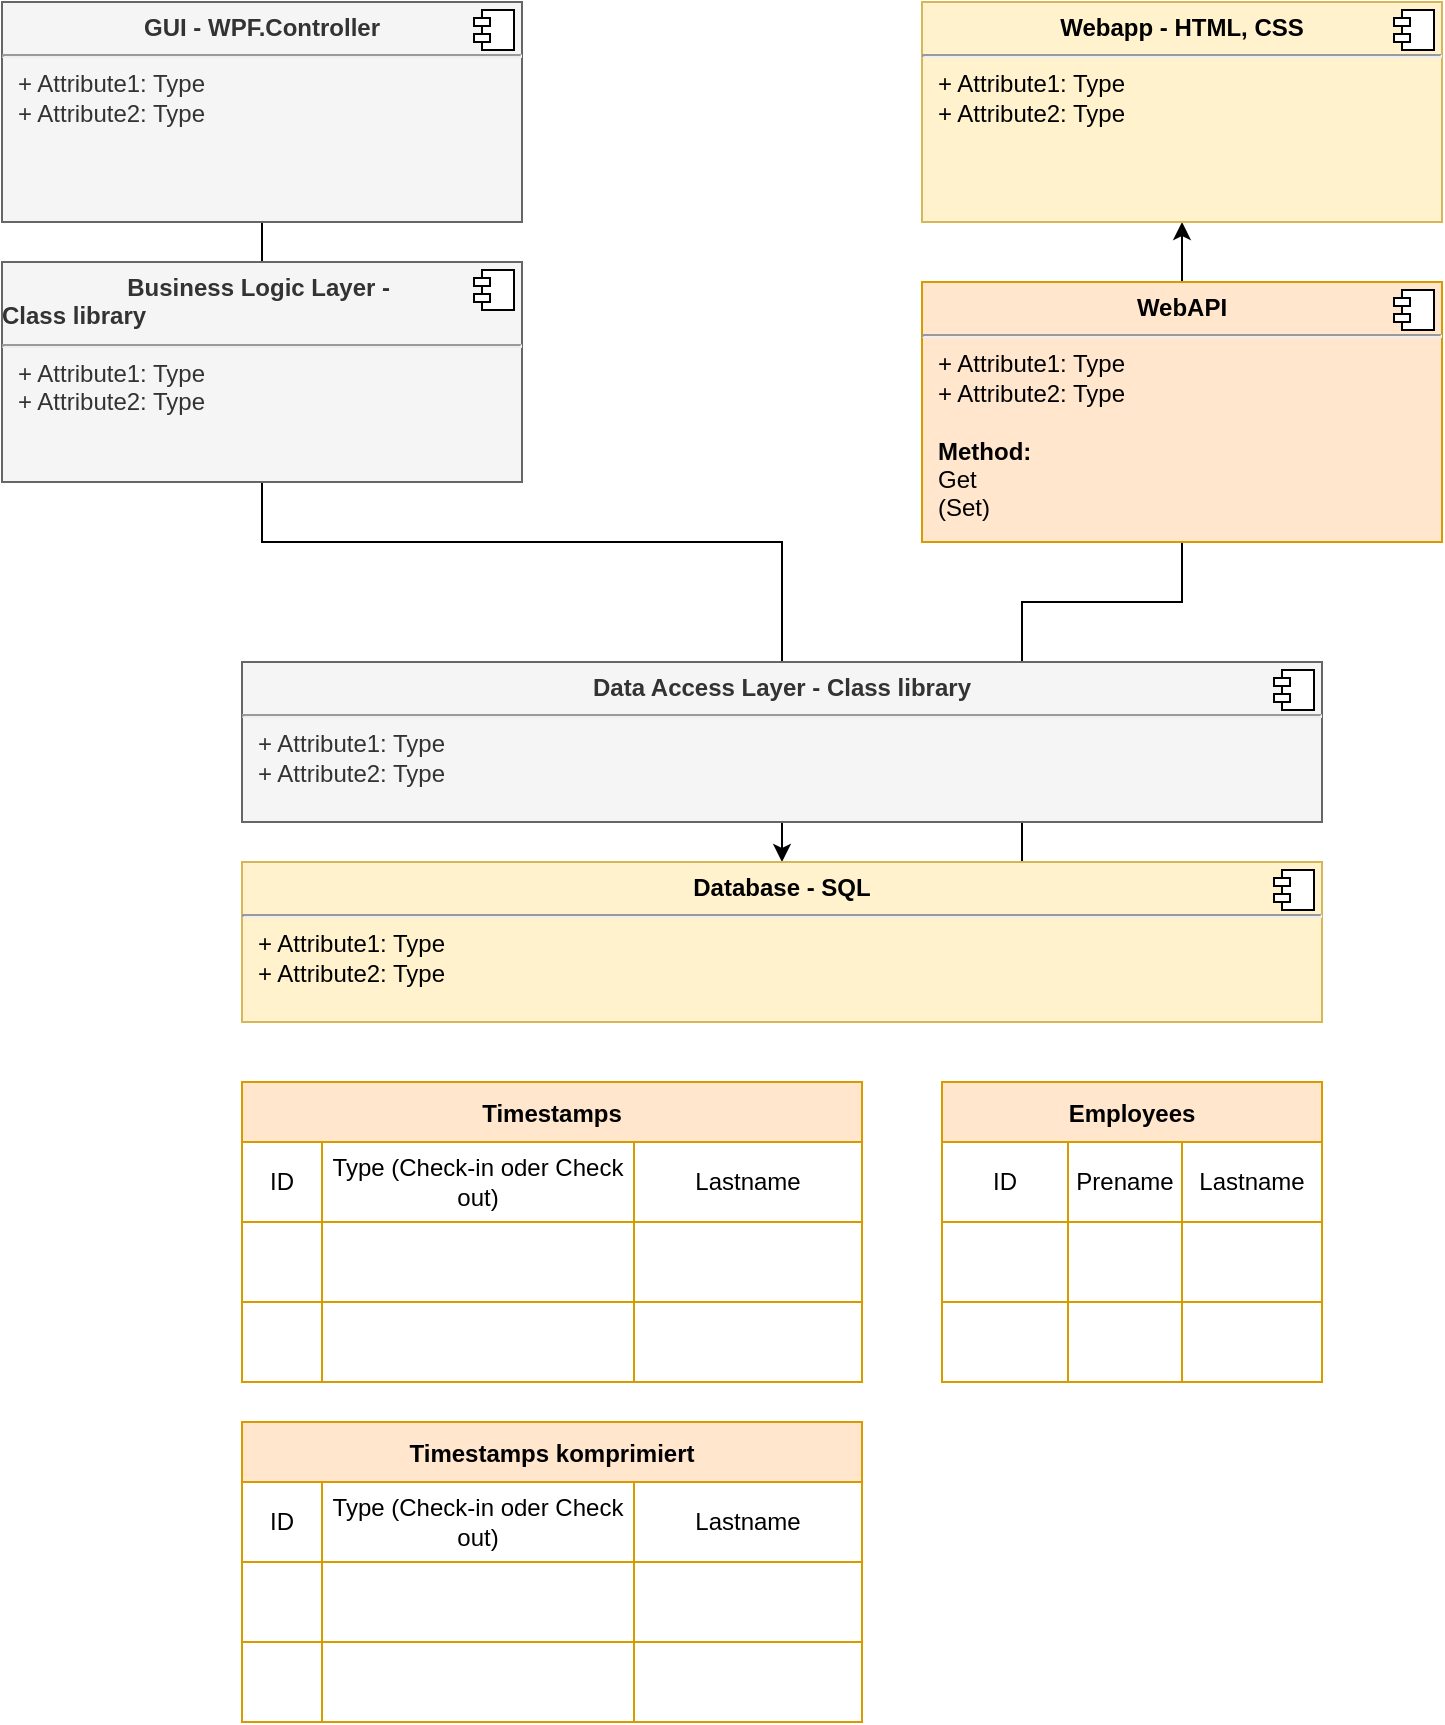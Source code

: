 <mxfile version="15.9.1" type="device"><diagram id="C5RBs43oDa-KdzZeNtuy" name="Page-1"><mxGraphModel dx="2031" dy="2258" grid="1" gridSize="10" guides="1" tooltips="1" connect="1" arrows="1" fold="1" page="1" pageScale="1" pageWidth="827" pageHeight="1169" math="0" shadow="0"><root><mxCell id="WIyWlLk6GJQsqaUBKTNV-0"/><mxCell id="WIyWlLk6GJQsqaUBKTNV-1" parent="WIyWlLk6GJQsqaUBKTNV-0"/><mxCell id="Pabs1PZnzHT7DMYBCs0p-17" style="edgeStyle=orthogonalEdgeStyle;rounded=0;orthogonalLoop=1;jettySize=auto;html=1;entryX=0.5;entryY=0;entryDx=0;entryDy=0;" edge="1" parent="WIyWlLk6GJQsqaUBKTNV-1" source="Pabs1PZnzHT7DMYBCs0p-2" target="Pabs1PZnzHT7DMYBCs0p-8"><mxGeometry relative="1" as="geometry"/></mxCell><mxCell id="Pabs1PZnzHT7DMYBCs0p-2" value="&lt;p style=&quot;margin: 0px ; margin-top: 6px ; text-align: center&quot;&gt;&lt;b&gt;GUI - WPF.Controller&lt;/b&gt;&lt;/p&gt;&lt;hr&gt;&lt;p style=&quot;margin: 0px ; margin-left: 8px&quot;&gt;+ Attribute1: Type&lt;br&gt;+ Attribute2: Type&lt;/p&gt;" style="align=left;overflow=fill;html=1;dropTarget=0;fillColor=#f5f5f5;fontColor=#333333;strokeColor=#666666;" vertex="1" parent="WIyWlLk6GJQsqaUBKTNV-1"><mxGeometry x="30" y="-1140" width="260" height="110" as="geometry"/></mxCell><mxCell id="Pabs1PZnzHT7DMYBCs0p-3" value="" style="shape=component;jettyWidth=8;jettyHeight=4;" vertex="1" parent="Pabs1PZnzHT7DMYBCs0p-2"><mxGeometry x="1" width="20" height="20" relative="1" as="geometry"><mxPoint x="-24" y="4" as="offset"/></mxGeometry></mxCell><mxCell id="Pabs1PZnzHT7DMYBCs0p-6" value="&lt;p style=&quot;margin: 0px ; margin-top: 6px ; text-align: center&quot;&gt;&lt;b&gt;Business Logic Layer -&amp;nbsp;&lt;/b&gt;&lt;/p&gt;&lt;b style=&quot;text-align: center&quot;&gt;Class library&lt;/b&gt;&lt;hr&gt;&lt;p style=&quot;margin: 0px ; margin-left: 8px&quot;&gt;+ Attribute1: Type&lt;br&gt;+ Attribute2: Type&lt;/p&gt;" style="align=left;overflow=fill;html=1;dropTarget=0;fillColor=#f5f5f5;fontColor=#333333;strokeColor=#666666;" vertex="1" parent="WIyWlLk6GJQsqaUBKTNV-1"><mxGeometry x="30" y="-1010" width="260" height="110" as="geometry"/></mxCell><mxCell id="Pabs1PZnzHT7DMYBCs0p-7" value="" style="shape=component;jettyWidth=8;jettyHeight=4;" vertex="1" parent="Pabs1PZnzHT7DMYBCs0p-6"><mxGeometry x="1" width="20" height="20" relative="1" as="geometry"><mxPoint x="-24" y="4" as="offset"/></mxGeometry></mxCell><mxCell id="Pabs1PZnzHT7DMYBCs0p-20" style="edgeStyle=orthogonalEdgeStyle;rounded=0;orthogonalLoop=1;jettySize=auto;html=1;entryX=0.5;entryY=1;entryDx=0;entryDy=0;" edge="1" parent="WIyWlLk6GJQsqaUBKTNV-1" source="Pabs1PZnzHT7DMYBCs0p-8" target="Pabs1PZnzHT7DMYBCs0p-11"><mxGeometry relative="1" as="geometry"><Array as="points"><mxPoint x="540" y="-840"/><mxPoint x="620" y="-840"/></Array></mxGeometry></mxCell><mxCell id="Pabs1PZnzHT7DMYBCs0p-8" value="&lt;p style=&quot;margin: 0px ; margin-top: 6px ; text-align: center&quot;&gt;&lt;b&gt;Database - SQL&lt;/b&gt;&lt;/p&gt;&lt;hr&gt;&lt;p style=&quot;margin: 0px ; margin-left: 8px&quot;&gt;+ Attribute1: Type&lt;br&gt;+ Attribute2: Type&lt;/p&gt;" style="align=left;overflow=fill;html=1;dropTarget=0;fillColor=#fff2cc;strokeColor=#d6b656;" vertex="1" parent="WIyWlLk6GJQsqaUBKTNV-1"><mxGeometry x="150" y="-710" width="540" height="80" as="geometry"/></mxCell><mxCell id="Pabs1PZnzHT7DMYBCs0p-9" value="" style="shape=component;jettyWidth=8;jettyHeight=4;" vertex="1" parent="Pabs1PZnzHT7DMYBCs0p-8"><mxGeometry x="1" width="20" height="20" relative="1" as="geometry"><mxPoint x="-24" y="4" as="offset"/></mxGeometry></mxCell><mxCell id="Pabs1PZnzHT7DMYBCs0p-11" value="&lt;p style=&quot;margin: 0px ; margin-top: 6px ; text-align: center&quot;&gt;&lt;b&gt;Webapp - HTML, CSS&lt;/b&gt;&lt;/p&gt;&lt;hr&gt;&lt;p style=&quot;margin: 0px ; margin-left: 8px&quot;&gt;+ Attribute1: Type&lt;br&gt;+ Attribute2: Type&lt;/p&gt;" style="align=left;overflow=fill;html=1;dropTarget=0;fillColor=#fff2cc;strokeColor=#d6b656;" vertex="1" parent="WIyWlLk6GJQsqaUBKTNV-1"><mxGeometry x="490" y="-1140" width="260" height="110" as="geometry"/></mxCell><mxCell id="Pabs1PZnzHT7DMYBCs0p-12" value="" style="shape=component;jettyWidth=8;jettyHeight=4;" vertex="1" parent="Pabs1PZnzHT7DMYBCs0p-11"><mxGeometry x="1" width="20" height="20" relative="1" as="geometry"><mxPoint x="-24" y="4" as="offset"/></mxGeometry></mxCell><mxCell id="Pabs1PZnzHT7DMYBCs0p-13" value="&lt;p style=&quot;margin: 0px ; margin-top: 6px ; text-align: center&quot;&gt;&lt;b&gt;WebAPI&lt;/b&gt;&lt;/p&gt;&lt;hr&gt;&lt;p style=&quot;margin: 0px ; margin-left: 8px&quot;&gt;+ Attribute1: Type&lt;br&gt;+ Attribute2: Type&lt;/p&gt;&lt;p style=&quot;margin: 0px ; margin-left: 8px&quot;&gt;&lt;br&gt;&lt;/p&gt;&lt;p style=&quot;margin: 0px ; margin-left: 8px&quot;&gt;&lt;b&gt;Method:&lt;/b&gt;&lt;/p&gt;&lt;p style=&quot;margin: 0px ; margin-left: 8px&quot;&gt;Get&lt;/p&gt;&lt;p style=&quot;margin: 0px ; margin-left: 8px&quot;&gt;(Set)&lt;/p&gt;" style="align=left;overflow=fill;html=1;dropTarget=0;fillColor=#ffe6cc;strokeColor=#d79b00;" vertex="1" parent="WIyWlLk6GJQsqaUBKTNV-1"><mxGeometry x="490" y="-1000" width="260" height="130" as="geometry"/></mxCell><mxCell id="Pabs1PZnzHT7DMYBCs0p-14" value="" style="shape=component;jettyWidth=8;jettyHeight=4;" vertex="1" parent="Pabs1PZnzHT7DMYBCs0p-13"><mxGeometry x="1" width="20" height="20" relative="1" as="geometry"><mxPoint x="-24" y="4" as="offset"/></mxGeometry></mxCell><mxCell id="Pabs1PZnzHT7DMYBCs0p-34" value="Employees" style="shape=table;startSize=30;container=1;collapsible=0;childLayout=tableLayout;fontStyle=1;align=center;pointerEvents=1;fillColor=#ffe6cc;strokeColor=#d79b00;" vertex="1" parent="WIyWlLk6GJQsqaUBKTNV-1"><mxGeometry x="500" y="-600" width="190" height="150" as="geometry"/></mxCell><mxCell id="Pabs1PZnzHT7DMYBCs0p-35" value="" style="shape=partialRectangle;html=1;whiteSpace=wrap;collapsible=0;dropTarget=0;pointerEvents=0;fillColor=none;top=0;left=0;bottom=0;right=0;points=[[0,0.5],[1,0.5]];portConstraint=eastwest;" vertex="1" parent="Pabs1PZnzHT7DMYBCs0p-34"><mxGeometry y="30" width="190" height="40" as="geometry"/></mxCell><mxCell id="Pabs1PZnzHT7DMYBCs0p-36" value="ID" style="shape=partialRectangle;html=1;whiteSpace=wrap;connectable=0;fillColor=none;top=0;left=0;bottom=0;right=0;overflow=hidden;pointerEvents=1;" vertex="1" parent="Pabs1PZnzHT7DMYBCs0p-35"><mxGeometry width="63" height="40" as="geometry"><mxRectangle width="63" height="40" as="alternateBounds"/></mxGeometry></mxCell><mxCell id="Pabs1PZnzHT7DMYBCs0p-37" value="Prename" style="shape=partialRectangle;html=1;whiteSpace=wrap;connectable=0;fillColor=none;top=0;left=0;bottom=0;right=0;overflow=hidden;pointerEvents=1;" vertex="1" parent="Pabs1PZnzHT7DMYBCs0p-35"><mxGeometry x="63" width="57" height="40" as="geometry"><mxRectangle width="57" height="40" as="alternateBounds"/></mxGeometry></mxCell><mxCell id="Pabs1PZnzHT7DMYBCs0p-38" value="Lastname" style="shape=partialRectangle;html=1;whiteSpace=wrap;connectable=0;fillColor=none;top=0;left=0;bottom=0;right=0;overflow=hidden;pointerEvents=1;" vertex="1" parent="Pabs1PZnzHT7DMYBCs0p-35"><mxGeometry x="120" width="70" height="40" as="geometry"><mxRectangle width="70" height="40" as="alternateBounds"/></mxGeometry></mxCell><mxCell id="Pabs1PZnzHT7DMYBCs0p-39" value="" style="shape=partialRectangle;html=1;whiteSpace=wrap;collapsible=0;dropTarget=0;pointerEvents=0;fillColor=none;top=0;left=0;bottom=0;right=0;points=[[0,0.5],[1,0.5]];portConstraint=eastwest;" vertex="1" parent="Pabs1PZnzHT7DMYBCs0p-34"><mxGeometry y="70" width="190" height="40" as="geometry"/></mxCell><mxCell id="Pabs1PZnzHT7DMYBCs0p-40" value="" style="shape=partialRectangle;html=1;whiteSpace=wrap;connectable=0;fillColor=none;top=0;left=0;bottom=0;right=0;overflow=hidden;pointerEvents=1;" vertex="1" parent="Pabs1PZnzHT7DMYBCs0p-39"><mxGeometry width="63" height="40" as="geometry"><mxRectangle width="63" height="40" as="alternateBounds"/></mxGeometry></mxCell><mxCell id="Pabs1PZnzHT7DMYBCs0p-41" value="" style="shape=partialRectangle;html=1;whiteSpace=wrap;connectable=0;fillColor=none;top=0;left=0;bottom=0;right=0;overflow=hidden;pointerEvents=1;" vertex="1" parent="Pabs1PZnzHT7DMYBCs0p-39"><mxGeometry x="63" width="57" height="40" as="geometry"><mxRectangle width="57" height="40" as="alternateBounds"/></mxGeometry></mxCell><mxCell id="Pabs1PZnzHT7DMYBCs0p-42" value="" style="shape=partialRectangle;html=1;whiteSpace=wrap;connectable=0;fillColor=none;top=0;left=0;bottom=0;right=0;overflow=hidden;pointerEvents=1;" vertex="1" parent="Pabs1PZnzHT7DMYBCs0p-39"><mxGeometry x="120" width="70" height="40" as="geometry"><mxRectangle width="70" height="40" as="alternateBounds"/></mxGeometry></mxCell><mxCell id="Pabs1PZnzHT7DMYBCs0p-43" value="" style="shape=partialRectangle;html=1;whiteSpace=wrap;collapsible=0;dropTarget=0;pointerEvents=0;fillColor=none;top=0;left=0;bottom=0;right=0;points=[[0,0.5],[1,0.5]];portConstraint=eastwest;" vertex="1" parent="Pabs1PZnzHT7DMYBCs0p-34"><mxGeometry y="110" width="190" height="40" as="geometry"/></mxCell><mxCell id="Pabs1PZnzHT7DMYBCs0p-44" value="" style="shape=partialRectangle;html=1;whiteSpace=wrap;connectable=0;fillColor=none;top=0;left=0;bottom=0;right=0;overflow=hidden;pointerEvents=1;" vertex="1" parent="Pabs1PZnzHT7DMYBCs0p-43"><mxGeometry width="63" height="40" as="geometry"><mxRectangle width="63" height="40" as="alternateBounds"/></mxGeometry></mxCell><mxCell id="Pabs1PZnzHT7DMYBCs0p-45" value="" style="shape=partialRectangle;html=1;whiteSpace=wrap;connectable=0;fillColor=none;top=0;left=0;bottom=0;right=0;overflow=hidden;pointerEvents=1;" vertex="1" parent="Pabs1PZnzHT7DMYBCs0p-43"><mxGeometry x="63" width="57" height="40" as="geometry"><mxRectangle width="57" height="40" as="alternateBounds"/></mxGeometry></mxCell><mxCell id="Pabs1PZnzHT7DMYBCs0p-46" value="" style="shape=partialRectangle;html=1;whiteSpace=wrap;connectable=0;fillColor=none;top=0;left=0;bottom=0;right=0;overflow=hidden;pointerEvents=1;" vertex="1" parent="Pabs1PZnzHT7DMYBCs0p-43"><mxGeometry x="120" width="70" height="40" as="geometry"><mxRectangle width="70" height="40" as="alternateBounds"/></mxGeometry></mxCell><mxCell id="Pabs1PZnzHT7DMYBCs0p-47" value="Timestamps" style="shape=table;startSize=30;container=1;collapsible=0;childLayout=tableLayout;fontStyle=1;align=center;pointerEvents=1;fillColor=#ffe6cc;strokeColor=#d79b00;" vertex="1" parent="WIyWlLk6GJQsqaUBKTNV-1"><mxGeometry x="150" y="-600" width="310" height="150" as="geometry"/></mxCell><mxCell id="Pabs1PZnzHT7DMYBCs0p-48" value="" style="shape=partialRectangle;html=1;whiteSpace=wrap;collapsible=0;dropTarget=0;pointerEvents=0;fillColor=none;top=0;left=0;bottom=0;right=0;points=[[0,0.5],[1,0.5]];portConstraint=eastwest;" vertex="1" parent="Pabs1PZnzHT7DMYBCs0p-47"><mxGeometry y="30" width="310" height="40" as="geometry"/></mxCell><mxCell id="Pabs1PZnzHT7DMYBCs0p-49" value="ID" style="shape=partialRectangle;html=1;whiteSpace=wrap;connectable=0;fillColor=none;top=0;left=0;bottom=0;right=0;overflow=hidden;pointerEvents=1;" vertex="1" parent="Pabs1PZnzHT7DMYBCs0p-48"><mxGeometry width="40" height="40" as="geometry"><mxRectangle width="40" height="40" as="alternateBounds"/></mxGeometry></mxCell><mxCell id="Pabs1PZnzHT7DMYBCs0p-50" value="Type (Check-in oder Check out)" style="shape=partialRectangle;html=1;whiteSpace=wrap;connectable=0;fillColor=none;top=0;left=0;bottom=0;right=0;overflow=hidden;pointerEvents=1;" vertex="1" parent="Pabs1PZnzHT7DMYBCs0p-48"><mxGeometry x="40" width="156" height="40" as="geometry"><mxRectangle width="156" height="40" as="alternateBounds"/></mxGeometry></mxCell><mxCell id="Pabs1PZnzHT7DMYBCs0p-51" value="Lastname" style="shape=partialRectangle;html=1;whiteSpace=wrap;connectable=0;fillColor=none;top=0;left=0;bottom=0;right=0;overflow=hidden;pointerEvents=1;" vertex="1" parent="Pabs1PZnzHT7DMYBCs0p-48"><mxGeometry x="196" width="114" height="40" as="geometry"><mxRectangle width="114" height="40" as="alternateBounds"/></mxGeometry></mxCell><mxCell id="Pabs1PZnzHT7DMYBCs0p-52" value="" style="shape=partialRectangle;html=1;whiteSpace=wrap;collapsible=0;dropTarget=0;pointerEvents=0;fillColor=none;top=0;left=0;bottom=0;right=0;points=[[0,0.5],[1,0.5]];portConstraint=eastwest;" vertex="1" parent="Pabs1PZnzHT7DMYBCs0p-47"><mxGeometry y="70" width="310" height="40" as="geometry"/></mxCell><mxCell id="Pabs1PZnzHT7DMYBCs0p-53" value="" style="shape=partialRectangle;html=1;whiteSpace=wrap;connectable=0;fillColor=none;top=0;left=0;bottom=0;right=0;overflow=hidden;pointerEvents=1;" vertex="1" parent="Pabs1PZnzHT7DMYBCs0p-52"><mxGeometry width="40" height="40" as="geometry"><mxRectangle width="40" height="40" as="alternateBounds"/></mxGeometry></mxCell><mxCell id="Pabs1PZnzHT7DMYBCs0p-54" value="" style="shape=partialRectangle;html=1;whiteSpace=wrap;connectable=0;fillColor=none;top=0;left=0;bottom=0;right=0;overflow=hidden;pointerEvents=1;" vertex="1" parent="Pabs1PZnzHT7DMYBCs0p-52"><mxGeometry x="40" width="156" height="40" as="geometry"><mxRectangle width="156" height="40" as="alternateBounds"/></mxGeometry></mxCell><mxCell id="Pabs1PZnzHT7DMYBCs0p-55" value="" style="shape=partialRectangle;html=1;whiteSpace=wrap;connectable=0;fillColor=none;top=0;left=0;bottom=0;right=0;overflow=hidden;pointerEvents=1;" vertex="1" parent="Pabs1PZnzHT7DMYBCs0p-52"><mxGeometry x="196" width="114" height="40" as="geometry"><mxRectangle width="114" height="40" as="alternateBounds"/></mxGeometry></mxCell><mxCell id="Pabs1PZnzHT7DMYBCs0p-56" value="" style="shape=partialRectangle;html=1;whiteSpace=wrap;collapsible=0;dropTarget=0;pointerEvents=0;fillColor=none;top=0;left=0;bottom=0;right=0;points=[[0,0.5],[1,0.5]];portConstraint=eastwest;" vertex="1" parent="Pabs1PZnzHT7DMYBCs0p-47"><mxGeometry y="110" width="310" height="40" as="geometry"/></mxCell><mxCell id="Pabs1PZnzHT7DMYBCs0p-57" value="" style="shape=partialRectangle;html=1;whiteSpace=wrap;connectable=0;fillColor=none;top=0;left=0;bottom=0;right=0;overflow=hidden;pointerEvents=1;" vertex="1" parent="Pabs1PZnzHT7DMYBCs0p-56"><mxGeometry width="40" height="40" as="geometry"><mxRectangle width="40" height="40" as="alternateBounds"/></mxGeometry></mxCell><mxCell id="Pabs1PZnzHT7DMYBCs0p-58" value="" style="shape=partialRectangle;html=1;whiteSpace=wrap;connectable=0;fillColor=none;top=0;left=0;bottom=0;right=0;overflow=hidden;pointerEvents=1;" vertex="1" parent="Pabs1PZnzHT7DMYBCs0p-56"><mxGeometry x="40" width="156" height="40" as="geometry"><mxRectangle width="156" height="40" as="alternateBounds"/></mxGeometry></mxCell><mxCell id="Pabs1PZnzHT7DMYBCs0p-59" value="" style="shape=partialRectangle;html=1;whiteSpace=wrap;connectable=0;fillColor=none;top=0;left=0;bottom=0;right=0;overflow=hidden;pointerEvents=1;" vertex="1" parent="Pabs1PZnzHT7DMYBCs0p-56"><mxGeometry x="196" width="114" height="40" as="geometry"><mxRectangle width="114" height="40" as="alternateBounds"/></mxGeometry></mxCell><mxCell id="Pabs1PZnzHT7DMYBCs0p-60" value="Timestamps komprimiert" style="shape=table;startSize=30;container=1;collapsible=0;childLayout=tableLayout;fontStyle=1;align=center;pointerEvents=1;fillColor=#ffe6cc;strokeColor=#d79b00;" vertex="1" parent="WIyWlLk6GJQsqaUBKTNV-1"><mxGeometry x="150" y="-430" width="310" height="150" as="geometry"/></mxCell><mxCell id="Pabs1PZnzHT7DMYBCs0p-61" value="" style="shape=partialRectangle;html=1;whiteSpace=wrap;collapsible=0;dropTarget=0;pointerEvents=0;fillColor=none;top=0;left=0;bottom=0;right=0;points=[[0,0.5],[1,0.5]];portConstraint=eastwest;" vertex="1" parent="Pabs1PZnzHT7DMYBCs0p-60"><mxGeometry y="30" width="310" height="40" as="geometry"/></mxCell><mxCell id="Pabs1PZnzHT7DMYBCs0p-62" value="ID" style="shape=partialRectangle;html=1;whiteSpace=wrap;connectable=0;fillColor=none;top=0;left=0;bottom=0;right=0;overflow=hidden;pointerEvents=1;" vertex="1" parent="Pabs1PZnzHT7DMYBCs0p-61"><mxGeometry width="40" height="40" as="geometry"><mxRectangle width="40" height="40" as="alternateBounds"/></mxGeometry></mxCell><mxCell id="Pabs1PZnzHT7DMYBCs0p-63" value="Type (Check-in oder Check out)" style="shape=partialRectangle;html=1;whiteSpace=wrap;connectable=0;fillColor=none;top=0;left=0;bottom=0;right=0;overflow=hidden;pointerEvents=1;" vertex="1" parent="Pabs1PZnzHT7DMYBCs0p-61"><mxGeometry x="40" width="156" height="40" as="geometry"><mxRectangle width="156" height="40" as="alternateBounds"/></mxGeometry></mxCell><mxCell id="Pabs1PZnzHT7DMYBCs0p-64" value="Lastname" style="shape=partialRectangle;html=1;whiteSpace=wrap;connectable=0;fillColor=none;top=0;left=0;bottom=0;right=0;overflow=hidden;pointerEvents=1;" vertex="1" parent="Pabs1PZnzHT7DMYBCs0p-61"><mxGeometry x="196" width="114" height="40" as="geometry"><mxRectangle width="114" height="40" as="alternateBounds"/></mxGeometry></mxCell><mxCell id="Pabs1PZnzHT7DMYBCs0p-65" value="" style="shape=partialRectangle;html=1;whiteSpace=wrap;collapsible=0;dropTarget=0;pointerEvents=0;fillColor=none;top=0;left=0;bottom=0;right=0;points=[[0,0.5],[1,0.5]];portConstraint=eastwest;" vertex="1" parent="Pabs1PZnzHT7DMYBCs0p-60"><mxGeometry y="70" width="310" height="40" as="geometry"/></mxCell><mxCell id="Pabs1PZnzHT7DMYBCs0p-66" value="" style="shape=partialRectangle;html=1;whiteSpace=wrap;connectable=0;fillColor=none;top=0;left=0;bottom=0;right=0;overflow=hidden;pointerEvents=1;" vertex="1" parent="Pabs1PZnzHT7DMYBCs0p-65"><mxGeometry width="40" height="40" as="geometry"><mxRectangle width="40" height="40" as="alternateBounds"/></mxGeometry></mxCell><mxCell id="Pabs1PZnzHT7DMYBCs0p-67" value="" style="shape=partialRectangle;html=1;whiteSpace=wrap;connectable=0;fillColor=none;top=0;left=0;bottom=0;right=0;overflow=hidden;pointerEvents=1;" vertex="1" parent="Pabs1PZnzHT7DMYBCs0p-65"><mxGeometry x="40" width="156" height="40" as="geometry"><mxRectangle width="156" height="40" as="alternateBounds"/></mxGeometry></mxCell><mxCell id="Pabs1PZnzHT7DMYBCs0p-68" value="" style="shape=partialRectangle;html=1;whiteSpace=wrap;connectable=0;fillColor=none;top=0;left=0;bottom=0;right=0;overflow=hidden;pointerEvents=1;" vertex="1" parent="Pabs1PZnzHT7DMYBCs0p-65"><mxGeometry x="196" width="114" height="40" as="geometry"><mxRectangle width="114" height="40" as="alternateBounds"/></mxGeometry></mxCell><mxCell id="Pabs1PZnzHT7DMYBCs0p-69" value="" style="shape=partialRectangle;html=1;whiteSpace=wrap;collapsible=0;dropTarget=0;pointerEvents=0;fillColor=none;top=0;left=0;bottom=0;right=0;points=[[0,0.5],[1,0.5]];portConstraint=eastwest;" vertex="1" parent="Pabs1PZnzHT7DMYBCs0p-60"><mxGeometry y="110" width="310" height="40" as="geometry"/></mxCell><mxCell id="Pabs1PZnzHT7DMYBCs0p-70" value="" style="shape=partialRectangle;html=1;whiteSpace=wrap;connectable=0;fillColor=none;top=0;left=0;bottom=0;right=0;overflow=hidden;pointerEvents=1;" vertex="1" parent="Pabs1PZnzHT7DMYBCs0p-69"><mxGeometry width="40" height="40" as="geometry"><mxRectangle width="40" height="40" as="alternateBounds"/></mxGeometry></mxCell><mxCell id="Pabs1PZnzHT7DMYBCs0p-71" value="" style="shape=partialRectangle;html=1;whiteSpace=wrap;connectable=0;fillColor=none;top=0;left=0;bottom=0;right=0;overflow=hidden;pointerEvents=1;" vertex="1" parent="Pabs1PZnzHT7DMYBCs0p-69"><mxGeometry x="40" width="156" height="40" as="geometry"><mxRectangle width="156" height="40" as="alternateBounds"/></mxGeometry></mxCell><mxCell id="Pabs1PZnzHT7DMYBCs0p-72" value="" style="shape=partialRectangle;html=1;whiteSpace=wrap;connectable=0;fillColor=none;top=0;left=0;bottom=0;right=0;overflow=hidden;pointerEvents=1;" vertex="1" parent="Pabs1PZnzHT7DMYBCs0p-69"><mxGeometry x="196" width="114" height="40" as="geometry"><mxRectangle width="114" height="40" as="alternateBounds"/></mxGeometry></mxCell><mxCell id="Pabs1PZnzHT7DMYBCs0p-4" value="&lt;p style=&quot;margin: 0px ; margin-top: 6px ; text-align: center&quot;&gt;&lt;b&gt;Data Access Layer - Class library&lt;/b&gt;&lt;/p&gt;&lt;hr&gt;&lt;p style=&quot;margin: 0px ; margin-left: 8px&quot;&gt;+ Attribute1: Type&lt;br&gt;+ Attribute2: Type&lt;/p&gt;" style="align=left;overflow=fill;html=1;dropTarget=0;fillColor=#f5f5f5;fontColor=#333333;strokeColor=#666666;" vertex="1" parent="WIyWlLk6GJQsqaUBKTNV-1"><mxGeometry x="150" y="-810" width="540" height="80" as="geometry"/></mxCell><mxCell id="Pabs1PZnzHT7DMYBCs0p-5" value="" style="shape=component;jettyWidth=8;jettyHeight=4;" vertex="1" parent="Pabs1PZnzHT7DMYBCs0p-4"><mxGeometry x="1" width="20" height="20" relative="1" as="geometry"><mxPoint x="-24" y="4" as="offset"/></mxGeometry></mxCell></root></mxGraphModel></diagram></mxfile>